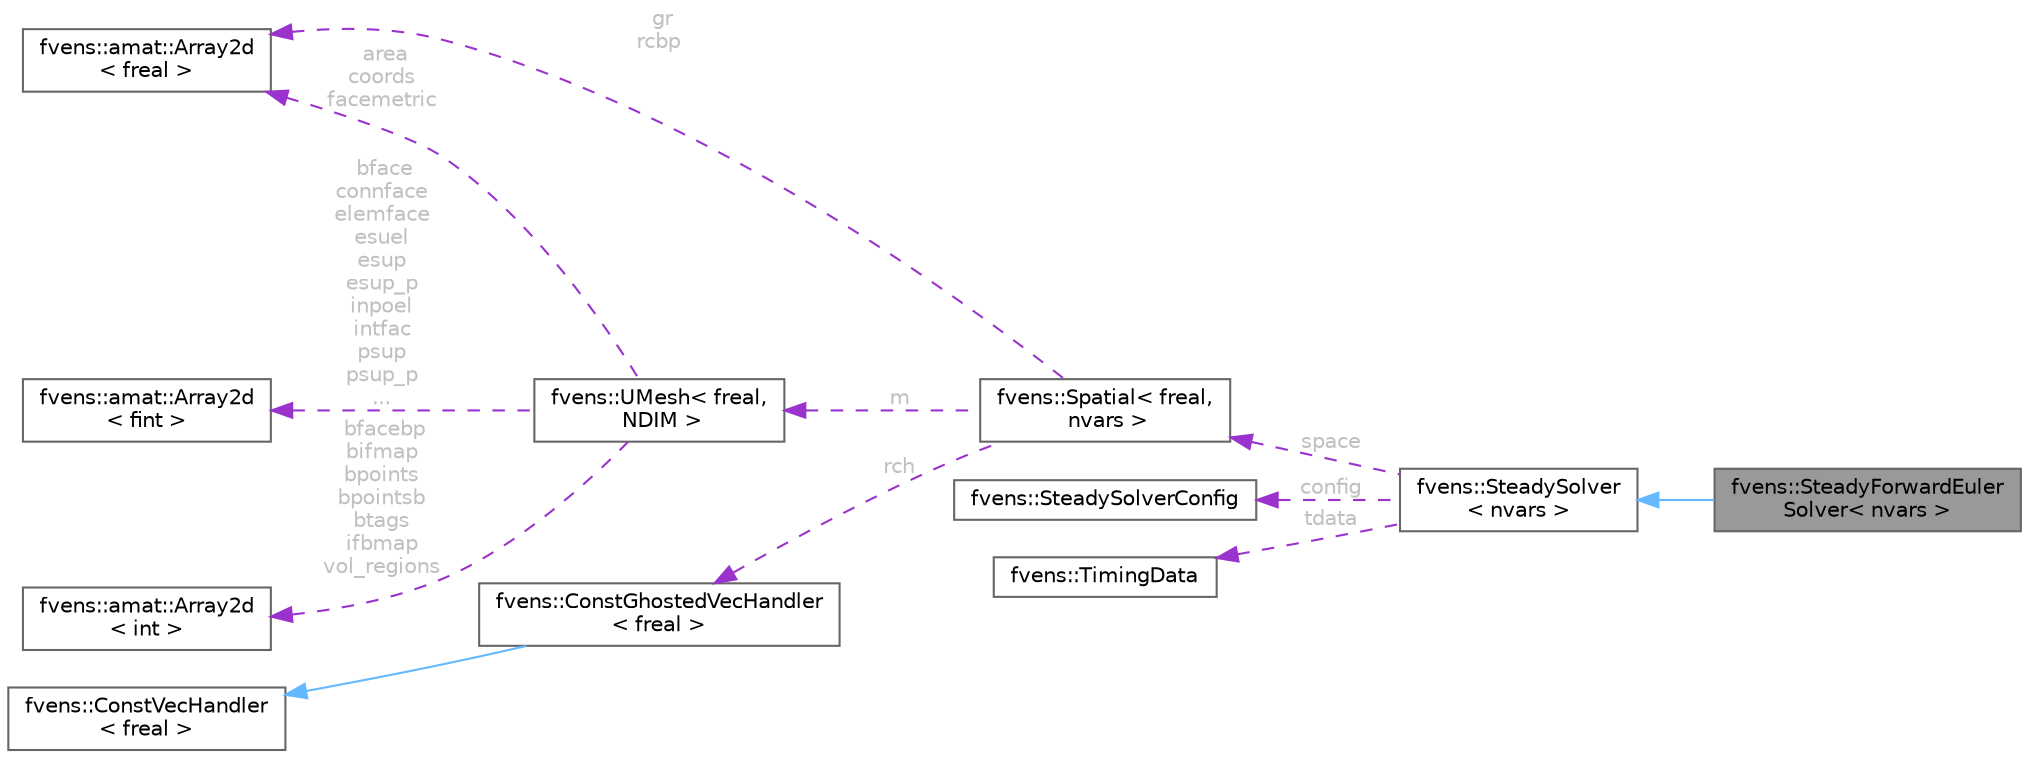 digraph "fvens::SteadyForwardEulerSolver&lt; nvars &gt;"
{
 // LATEX_PDF_SIZE
  bgcolor="transparent";
  edge [fontname=Helvetica,fontsize=10,labelfontname=Helvetica,labelfontsize=10];
  node [fontname=Helvetica,fontsize=10,shape=box,height=0.2,width=0.4];
  rankdir="LR";
  Node1 [id="Node000001",label="fvens::SteadyForwardEuler\lSolver\< nvars \>",height=0.2,width=0.4,color="gray40", fillcolor="grey60", style="filled", fontcolor="black",tooltip="A driver class for explicit time-stepping to steady state using forward Euler integration."];
  Node2 -> Node1 [id="edge1_Node000001_Node000002",dir="back",color="steelblue1",style="solid",tooltip=" "];
  Node2 [id="Node000002",label="fvens::SteadySolver\l\< nvars \>",height=0.2,width=0.4,color="gray40", fillcolor="white", style="filled",URL="$classfvens_1_1SteadySolver.html",tooltip="Base class for steady-state simulations in pseudo-time."];
  Node3 -> Node2 [id="edge2_Node000002_Node000003",dir="back",color="darkorchid3",style="dashed",tooltip=" ",label=" space",fontcolor="grey" ];
  Node3 [id="Node000003",label="fvens::Spatial\< freal,\l nvars \>",height=0.2,width=0.4,color="gray40", fillcolor="white", style="filled",URL="$classfvens_1_1Spatial.html",tooltip=" "];
  Node4 -> Node3 [id="edge3_Node000003_Node000004",dir="back",color="darkorchid3",style="dashed",tooltip=" ",label=" m",fontcolor="grey" ];
  Node4 [id="Node000004",label="fvens::UMesh\< freal,\l NDIM \>",height=0.2,width=0.4,color="gray40", fillcolor="white", style="filled",URL="$classfvens_1_1UMesh.html",tooltip=" "];
  Node5 -> Node4 [id="edge4_Node000004_Node000005",dir="back",color="darkorchid3",style="dashed",tooltip=" ",label=" area\ncoords\nfacemetric",fontcolor="grey" ];
  Node5 [id="Node000005",label="fvens::amat::Array2d\l\< freal \>",height=0.2,width=0.4,color="gray40", fillcolor="white", style="filled",URL="$classfvens_1_1amat_1_1Array2d.html",tooltip=" "];
  Node6 -> Node4 [id="edge5_Node000004_Node000006",dir="back",color="darkorchid3",style="dashed",tooltip=" ",label=" bface\nconnface\nelemface\nesuel\nesup\nesup_p\ninpoel\nintfac\npsup\npsup_p\n...",fontcolor="grey" ];
  Node6 [id="Node000006",label="fvens::amat::Array2d\l\< fint \>",height=0.2,width=0.4,color="gray40", fillcolor="white", style="filled",URL="$classfvens_1_1amat_1_1Array2d.html",tooltip=" "];
  Node7 -> Node4 [id="edge6_Node000004_Node000007",dir="back",color="darkorchid3",style="dashed",tooltip=" ",label=" bfacebp\nbifmap\nbpoints\nbpointsb\nbtags\nifbmap\nvol_regions",fontcolor="grey" ];
  Node7 [id="Node000007",label="fvens::amat::Array2d\l\< int \>",height=0.2,width=0.4,color="gray40", fillcolor="white", style="filled",URL="$classfvens_1_1amat_1_1Array2d.html",tooltip=" "];
  Node8 -> Node3 [id="edge7_Node000003_Node000008",dir="back",color="darkorchid3",style="dashed",tooltip=" ",label=" rch",fontcolor="grey" ];
  Node8 [id="Node000008",label="fvens::ConstGhostedVecHandler\l\< freal \>",height=0.2,width=0.4,color="gray40", fillcolor="white", style="filled",URL="$classfvens_1_1ConstGhostedVecHandler.html",tooltip=" "];
  Node9 -> Node8 [id="edge8_Node000008_Node000009",dir="back",color="steelblue1",style="solid",tooltip=" "];
  Node9 [id="Node000009",label="fvens::ConstVecHandler\l\< freal \>",height=0.2,width=0.4,color="gray40", fillcolor="white", style="filled",URL="$classfvens_1_1ConstVecHandler.html",tooltip=" "];
  Node5 -> Node3 [id="edge9_Node000003_Node000005",dir="back",color="darkorchid3",style="dashed",tooltip=" ",label=" gr\nrcbp",fontcolor="grey" ];
  Node10 -> Node2 [id="edge10_Node000002_Node000010",dir="back",color="darkorchid3",style="dashed",tooltip=" ",label=" config",fontcolor="grey" ];
  Node10 [id="Node000010",label="fvens::SteadySolverConfig",height=0.2,width=0.4,color="gray40", fillcolor="white", style="filled",URL="$structfvens_1_1SteadySolverConfig.html",tooltip="A collection of parameters specifying the temporal discretization."];
  Node11 -> Node2 [id="edge11_Node000002_Node000011",dir="back",color="darkorchid3",style="dashed",tooltip=" ",label=" tdata",fontcolor="grey" ];
  Node11 [id="Node000011",label="fvens::TimingData",height=0.2,width=0.4,color="gray40", fillcolor="white", style="filled",URL="$structfvens_1_1TimingData.html",tooltip="A collection of variables used for benchmarking purposes."];
}

